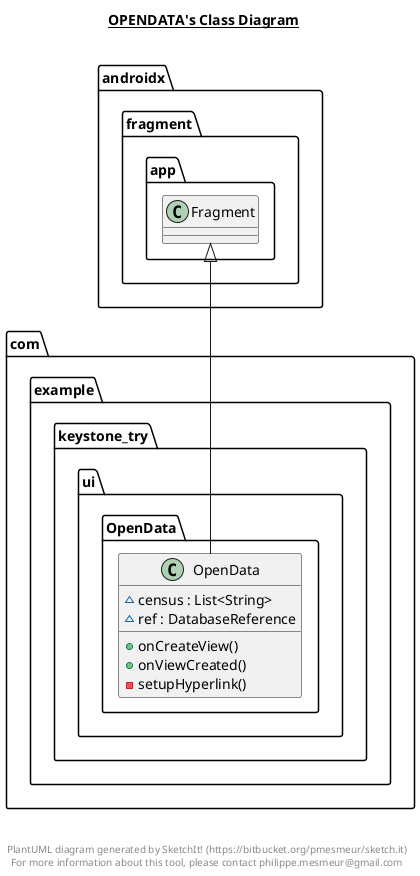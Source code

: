 @startuml

title __OPENDATA's Class Diagram__\n

  namespace com.example.keystone_try {
    namespace ui {
      namespace OpenData {
        class com.example.keystone_try.ui.OpenData.OpenData {
            ~ census : List<String>
            ~ ref : DatabaseReference
            + onCreateView()
            + onViewCreated()
            - setupHyperlink()
        }
      }
    }
  }
  

  com.example.keystone_try.ui.OpenData.OpenData -up-|> androidx.fragment.app.Fragment


right footer


PlantUML diagram generated by SketchIt! (https://bitbucket.org/pmesmeur/sketch.it)
For more information about this tool, please contact philippe.mesmeur@gmail.com
endfooter

@enduml
